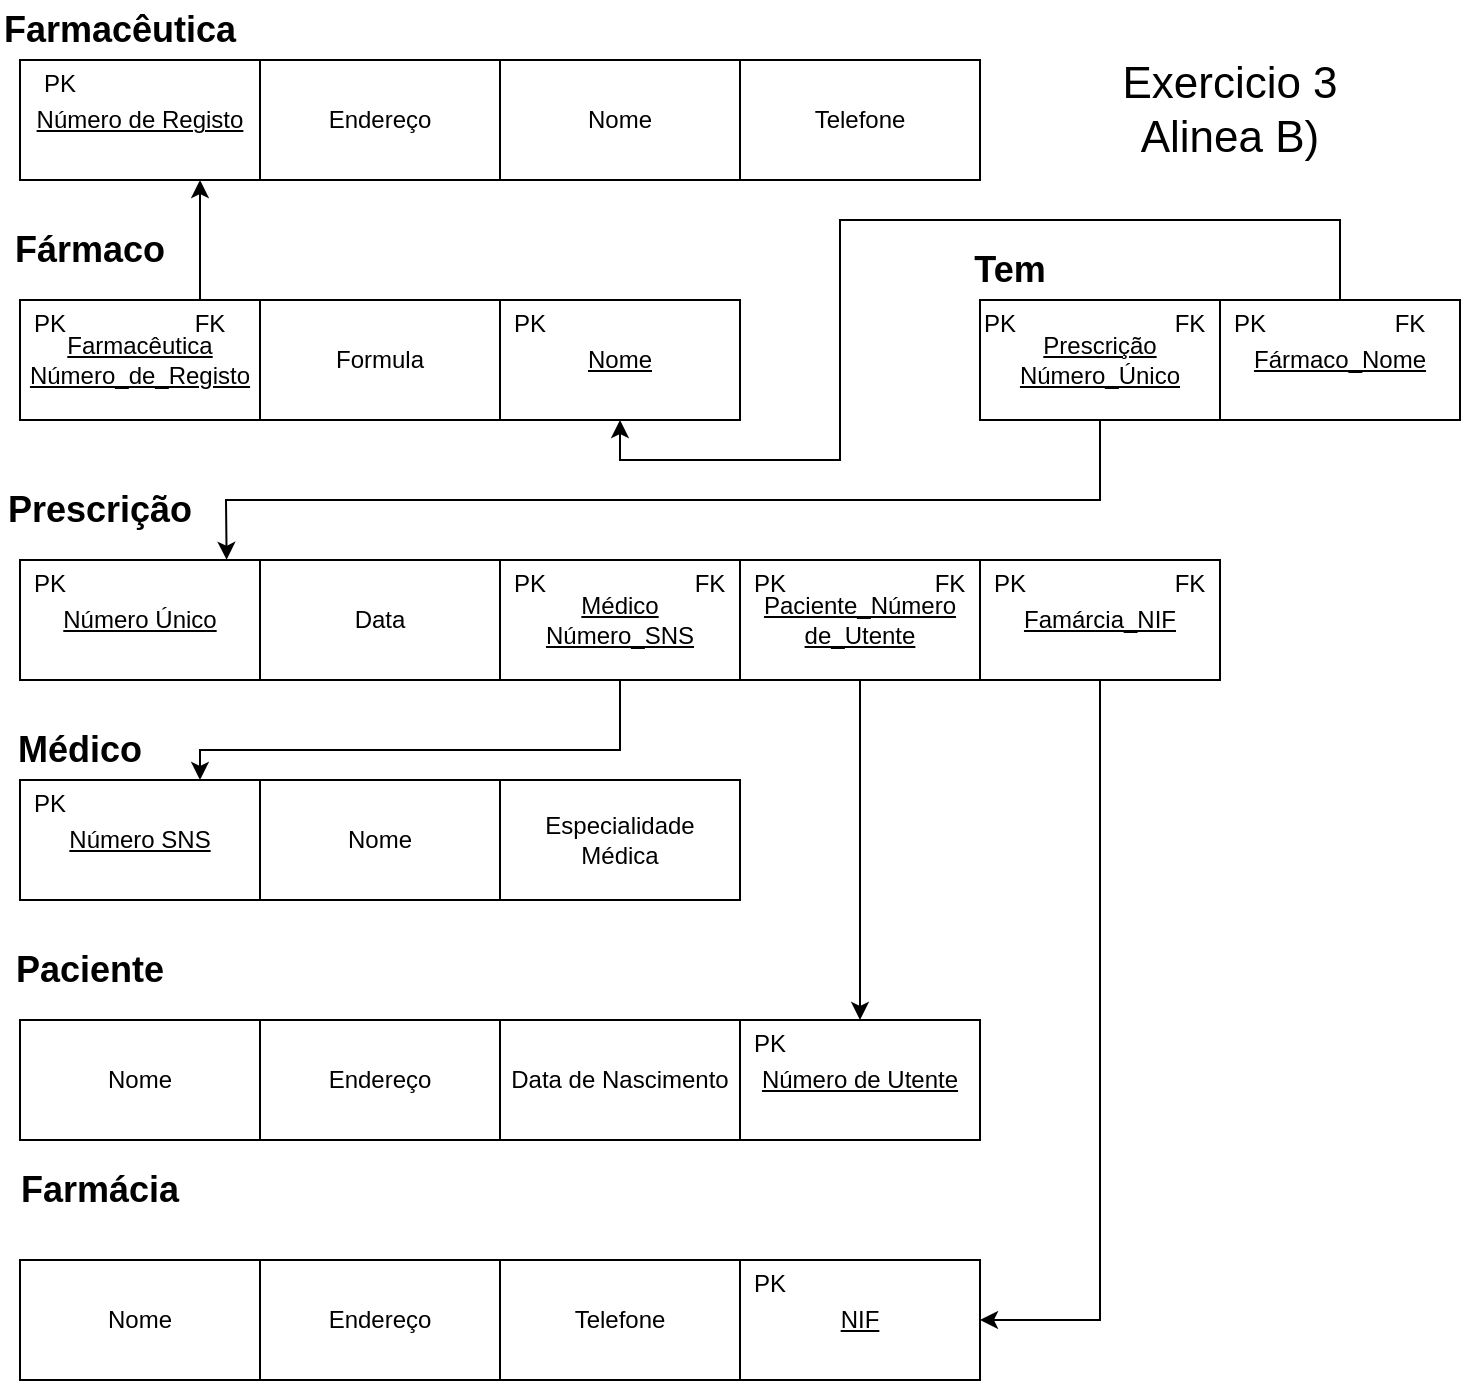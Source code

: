 <mxfile version="21.0.6" type="device"><diagram id="e1ZUcDwEIk89_z_dT6e8" name="Page-1"><mxGraphModel dx="1196" dy="563" grid="1" gridSize="10" guides="1" tooltips="1" connect="1" arrows="1" fold="1" page="1" pageScale="1" pageWidth="850" pageHeight="1100" math="0" shadow="0"><root><mxCell id="0"/><mxCell id="1" parent="0"/><mxCell id="mJR4jNnANdIEDXLoKPRt-1" value="&lt;u&gt;Número Único&lt;/u&gt;" style="rounded=0;whiteSpace=wrap;html=1;" parent="1" vertex="1"><mxGeometry x="80" y="290" width="120" height="60" as="geometry"/></mxCell><mxCell id="mJR4jNnANdIEDXLoKPRt-2" value="Data" style="rounded=0;whiteSpace=wrap;html=1;" parent="1" vertex="1"><mxGeometry x="200" y="290" width="120" height="60" as="geometry"/></mxCell><mxCell id="mJR4jNnANdIEDXLoKPRt-3" value="Prescrição" style="text;html=1;strokeColor=none;fillColor=none;align=center;verticalAlign=middle;whiteSpace=wrap;rounded=0;fontSize=18;fontStyle=1" parent="1" vertex="1"><mxGeometry x="85" y="250" width="70" height="30" as="geometry"/></mxCell><mxCell id="mJR4jNnANdIEDXLoKPRt-10" value="&lt;u&gt;Número de Registo&lt;/u&gt;" style="rounded=0;whiteSpace=wrap;html=1;" parent="1" vertex="1"><mxGeometry x="80" y="40" width="120" height="60" as="geometry"/></mxCell><mxCell id="mJR4jNnANdIEDXLoKPRt-11" value="Nome" style="rounded=0;whiteSpace=wrap;html=1;" parent="1" vertex="1"><mxGeometry x="320" y="40" width="120" height="60" as="geometry"/></mxCell><mxCell id="mJR4jNnANdIEDXLoKPRt-12" value="Farmacêutica" style="text;html=1;strokeColor=none;fillColor=none;align=center;verticalAlign=middle;whiteSpace=wrap;rounded=0;fontSize=18;fontStyle=1" parent="1" vertex="1"><mxGeometry x="85" y="10" width="90" height="30" as="geometry"/></mxCell><mxCell id="mJR4jNnANdIEDXLoKPRt-13" value="Endereço" style="rounded=0;whiteSpace=wrap;html=1;" parent="1" vertex="1"><mxGeometry x="200" y="40" width="120" height="60" as="geometry"/></mxCell><mxCell id="mJR4jNnANdIEDXLoKPRt-14" value="Telefone" style="rounded=0;whiteSpace=wrap;html=1;" parent="1" vertex="1"><mxGeometry x="440" y="40" width="120" height="60" as="geometry"/></mxCell><mxCell id="mJR4jNnANdIEDXLoKPRt-15" value="Endereço" style="rounded=0;whiteSpace=wrap;html=1;" parent="1" vertex="1"><mxGeometry x="200" y="640" width="120" height="60" as="geometry"/></mxCell><mxCell id="mJR4jNnANdIEDXLoKPRt-16" value="Nome" style="rounded=0;whiteSpace=wrap;html=1;" parent="1" vertex="1"><mxGeometry x="80" y="640" width="120" height="60" as="geometry"/></mxCell><mxCell id="mJR4jNnANdIEDXLoKPRt-17" value="Farmácia" style="text;html=1;strokeColor=none;fillColor=none;align=center;verticalAlign=middle;whiteSpace=wrap;rounded=0;fontSize=18;fontStyle=1" parent="1" vertex="1"><mxGeometry x="85" y="590" width="70" height="30" as="geometry"/></mxCell><mxCell id="mJR4jNnANdIEDXLoKPRt-18" value="&lt;u&gt;NIF&lt;/u&gt;" style="rounded=0;whiteSpace=wrap;html=1;" parent="1" vertex="1"><mxGeometry x="440" y="640" width="120" height="60" as="geometry"/></mxCell><mxCell id="mJR4jNnANdIEDXLoKPRt-20" value="&lt;u&gt;Número de Utente&lt;/u&gt;" style="rounded=0;whiteSpace=wrap;html=1;" parent="1" vertex="1"><mxGeometry x="440" y="520" width="120" height="60" as="geometry"/></mxCell><mxCell id="mJR4jNnANdIEDXLoKPRt-21" value="Data de Nascimento" style="rounded=0;whiteSpace=wrap;html=1;" parent="1" vertex="1"><mxGeometry x="320" y="520" width="120" height="60" as="geometry"/></mxCell><mxCell id="mJR4jNnANdIEDXLoKPRt-22" value="Paciente" style="text;html=1;strokeColor=none;fillColor=none;align=center;verticalAlign=middle;whiteSpace=wrap;rounded=0;fontSize=18;fontStyle=1" parent="1" vertex="1"><mxGeometry x="80" y="480" width="70" height="30" as="geometry"/></mxCell><mxCell id="mJR4jNnANdIEDXLoKPRt-23" value="Nome" style="rounded=0;whiteSpace=wrap;html=1;" parent="1" vertex="1"><mxGeometry x="80" y="520" width="120" height="60" as="geometry"/></mxCell><mxCell id="mJR4jNnANdIEDXLoKPRt-24" value="Endereço" style="rounded=0;whiteSpace=wrap;html=1;" parent="1" vertex="1"><mxGeometry x="200" y="520" width="120" height="60" as="geometry"/></mxCell><mxCell id="mJR4jNnANdIEDXLoKPRt-25" value="&lt;u&gt;Nome&lt;/u&gt;" style="rounded=0;whiteSpace=wrap;html=1;" parent="1" vertex="1"><mxGeometry x="320" y="160" width="120" height="60" as="geometry"/></mxCell><mxCell id="mJR4jNnANdIEDXLoKPRt-26" value="Formula" style="rounded=0;whiteSpace=wrap;html=1;" parent="1" vertex="1"><mxGeometry x="200" y="160" width="120" height="60" as="geometry"/></mxCell><mxCell id="mJR4jNnANdIEDXLoKPRt-27" value="Fármaco" style="text;html=1;strokeColor=none;fillColor=none;align=center;verticalAlign=middle;whiteSpace=wrap;rounded=0;fontSize=18;fontStyle=1" parent="1" vertex="1"><mxGeometry x="80" y="120" width="70" height="30" as="geometry"/></mxCell><mxCell id="mJR4jNnANdIEDXLoKPRt-34" value="&lt;u&gt;Médico&lt;br&gt;Número_SNS&lt;/u&gt;" style="rounded=0;whiteSpace=wrap;html=1;" parent="1" vertex="1"><mxGeometry x="320" y="290" width="120" height="60" as="geometry"/></mxCell><mxCell id="mJR4jNnANdIEDXLoKPRt-35" value="&lt;u&gt;Paciente_Número&lt;br&gt;de_Utente&lt;br&gt;&lt;/u&gt;" style="rounded=0;whiteSpace=wrap;html=1;" parent="1" vertex="1"><mxGeometry x="440" y="290" width="120" height="60" as="geometry"/></mxCell><mxCell id="mJR4jNnANdIEDXLoKPRt-38" value="&lt;u&gt;Farmacêutica&lt;br&gt;Número_de_Registo&lt;/u&gt;" style="rounded=0;whiteSpace=wrap;html=1;" parent="1" vertex="1"><mxGeometry x="80" y="160" width="120" height="60" as="geometry"/></mxCell><mxCell id="mJR4jNnANdIEDXLoKPRt-44" value="&lt;u&gt;Prescrição&lt;br&gt;Número_Único&lt;/u&gt;" style="rounded=0;whiteSpace=wrap;html=1;" parent="1" vertex="1"><mxGeometry x="560" y="160" width="120" height="60" as="geometry"/></mxCell><mxCell id="mJR4jNnANdIEDXLoKPRt-45" value="Tem" style="text;html=1;strokeColor=none;fillColor=none;align=center;verticalAlign=middle;whiteSpace=wrap;rounded=0;fontSize=18;fontStyle=1" parent="1" vertex="1"><mxGeometry x="555" y="130" width="40" height="30" as="geometry"/></mxCell><mxCell id="mJR4jNnANdIEDXLoKPRt-46" value="&lt;u&gt;Fármaco_Nome&lt;/u&gt;" style="rounded=0;whiteSpace=wrap;html=1;" parent="1" vertex="1"><mxGeometry x="680" y="160" width="120" height="60" as="geometry"/></mxCell><mxCell id="mJR4jNnANdIEDXLoKPRt-50" value="Telefone" style="rounded=0;whiteSpace=wrap;html=1;" parent="1" vertex="1"><mxGeometry x="320" y="640" width="120" height="60" as="geometry"/></mxCell><mxCell id="mJR4jNnANdIEDXLoKPRt-53" value="&lt;u&gt;Famárcia_NIF&lt;br&gt;&lt;/u&gt;" style="rounded=0;whiteSpace=wrap;html=1;" parent="1" vertex="1"><mxGeometry x="560" y="290" width="120" height="60" as="geometry"/></mxCell><mxCell id="fZlBUKeY1A34CoHcBemb-9" value="&lt;font style=&quot;font-size: 12px&quot;&gt;PK&lt;/font&gt;" style="text;html=1;strokeColor=none;fillColor=none;align=center;verticalAlign=middle;whiteSpace=wrap;rounded=0;fontSize=18;" parent="1" vertex="1"><mxGeometry x="70" y="290" width="50" height="20" as="geometry"/></mxCell><mxCell id="fZlBUKeY1A34CoHcBemb-11" value="&lt;font style=&quot;font-size: 12px&quot;&gt;PK&lt;/font&gt;" style="text;html=1;strokeColor=none;fillColor=none;align=center;verticalAlign=middle;whiteSpace=wrap;rounded=0;fontSize=18;" parent="1" vertex="1"><mxGeometry x="310" y="290" width="50" height="20" as="geometry"/></mxCell><mxCell id="fZlBUKeY1A34CoHcBemb-12" value="&lt;font style=&quot;font-size: 12px&quot;&gt;FK&lt;/font&gt;" style="text;html=1;strokeColor=none;fillColor=none;align=center;verticalAlign=middle;whiteSpace=wrap;rounded=0;fontSize=18;" parent="1" vertex="1"><mxGeometry x="400" y="290" width="50" height="20" as="geometry"/></mxCell><mxCell id="fZlBUKeY1A34CoHcBemb-13" value="&lt;font style=&quot;font-size: 12px&quot;&gt;PK&lt;/font&gt;" style="text;html=1;strokeColor=none;fillColor=none;align=center;verticalAlign=middle;whiteSpace=wrap;rounded=0;fontSize=18;" parent="1" vertex="1"><mxGeometry x="430" y="290" width="50" height="20" as="geometry"/></mxCell><mxCell id="fZlBUKeY1A34CoHcBemb-14" value="&lt;font style=&quot;font-size: 12px&quot;&gt;FK&lt;/font&gt;" style="text;html=1;strokeColor=none;fillColor=none;align=center;verticalAlign=middle;whiteSpace=wrap;rounded=0;fontSize=18;" parent="1" vertex="1"><mxGeometry x="520" y="290" width="50" height="20" as="geometry"/></mxCell><mxCell id="fZlBUKeY1A34CoHcBemb-15" value="&lt;font style=&quot;font-size: 12px&quot;&gt;PK&lt;/font&gt;" style="text;html=1;strokeColor=none;fillColor=none;align=center;verticalAlign=middle;whiteSpace=wrap;rounded=0;fontSize=18;" parent="1" vertex="1"><mxGeometry x="550" y="290" width="50" height="20" as="geometry"/></mxCell><mxCell id="fZlBUKeY1A34CoHcBemb-16" value="&lt;font style=&quot;font-size: 12px&quot;&gt;FK&lt;/font&gt;" style="text;html=1;strokeColor=none;fillColor=none;align=center;verticalAlign=middle;whiteSpace=wrap;rounded=0;fontSize=18;" parent="1" vertex="1"><mxGeometry x="640" y="290" width="50" height="20" as="geometry"/></mxCell><mxCell id="fZlBUKeY1A34CoHcBemb-17" value="&lt;font style=&quot;font-size: 12px&quot;&gt;PK&lt;/font&gt;" style="text;html=1;strokeColor=none;fillColor=none;align=center;verticalAlign=middle;whiteSpace=wrap;rounded=0;fontSize=18;" parent="1" vertex="1"><mxGeometry x="310" y="160" width="50" height="20" as="geometry"/></mxCell><mxCell id="fZlBUKeY1A34CoHcBemb-19" value="&lt;font style=&quot;font-size: 12px&quot;&gt;PK&lt;/font&gt;" style="text;html=1;strokeColor=none;fillColor=none;align=center;verticalAlign=middle;whiteSpace=wrap;rounded=0;fontSize=18;" parent="1" vertex="1"><mxGeometry x="70" y="160" width="50" height="20" as="geometry"/></mxCell><mxCell id="fZlBUKeY1A34CoHcBemb-20" value="&lt;font style=&quot;font-size: 12px&quot;&gt;FK&lt;/font&gt;" style="text;html=1;strokeColor=none;fillColor=none;align=center;verticalAlign=middle;whiteSpace=wrap;rounded=0;fontSize=18;" parent="1" vertex="1"><mxGeometry x="150" y="160" width="50" height="20" as="geometry"/></mxCell><mxCell id="fZlBUKeY1A34CoHcBemb-22" value="&lt;font style=&quot;font-size: 12px&quot;&gt;PK&lt;/font&gt;" style="text;html=1;strokeColor=none;fillColor=none;align=center;verticalAlign=middle;whiteSpace=wrap;rounded=0;fontSize=18;" parent="1" vertex="1"><mxGeometry x="75" y="40" width="50" height="20" as="geometry"/></mxCell><mxCell id="fZlBUKeY1A34CoHcBemb-24" value="&lt;font style=&quot;font-size: 12px&quot;&gt;PK&lt;/font&gt;" style="text;html=1;strokeColor=none;fillColor=none;align=center;verticalAlign=middle;whiteSpace=wrap;rounded=0;fontSize=18;" parent="1" vertex="1"><mxGeometry x="430" y="520" width="50" height="20" as="geometry"/></mxCell><mxCell id="fZlBUKeY1A34CoHcBemb-25" value="&lt;font style=&quot;font-size: 12px&quot;&gt;PK&lt;/font&gt;" style="text;html=1;strokeColor=none;fillColor=none;align=center;verticalAlign=middle;whiteSpace=wrap;rounded=0;fontSize=18;" parent="1" vertex="1"><mxGeometry x="545" y="160" width="50" height="20" as="geometry"/></mxCell><mxCell id="fZlBUKeY1A34CoHcBemb-26" value="&lt;font style=&quot;font-size: 12px&quot;&gt;FK&lt;/font&gt;" style="text;html=1;strokeColor=none;fillColor=none;align=center;verticalAlign=middle;whiteSpace=wrap;rounded=0;fontSize=18;" parent="1" vertex="1"><mxGeometry x="640" y="160" width="50" height="20" as="geometry"/></mxCell><mxCell id="fZlBUKeY1A34CoHcBemb-27" value="&lt;font style=&quot;font-size: 12px&quot;&gt;PK&lt;/font&gt;" style="text;html=1;strokeColor=none;fillColor=none;align=center;verticalAlign=middle;whiteSpace=wrap;rounded=0;fontSize=18;" parent="1" vertex="1"><mxGeometry x="670" y="160" width="50" height="20" as="geometry"/></mxCell><mxCell id="fZlBUKeY1A34CoHcBemb-28" value="&lt;font style=&quot;font-size: 12px&quot;&gt;FK&lt;/font&gt;" style="text;html=1;strokeColor=none;fillColor=none;align=center;verticalAlign=middle;whiteSpace=wrap;rounded=0;fontSize=18;" parent="1" vertex="1"><mxGeometry x="750" y="160" width="50" height="20" as="geometry"/></mxCell><mxCell id="fZlBUKeY1A34CoHcBemb-29" value="&lt;u&gt;Número SNS&lt;/u&gt;" style="rounded=0;whiteSpace=wrap;html=1;" parent="1" vertex="1"><mxGeometry x="80" y="400" width="120" height="60" as="geometry"/></mxCell><mxCell id="fZlBUKeY1A34CoHcBemb-30" value="Nome" style="rounded=0;whiteSpace=wrap;html=1;" parent="1" vertex="1"><mxGeometry x="200" y="400" width="120" height="60" as="geometry"/></mxCell><mxCell id="fZlBUKeY1A34CoHcBemb-31" value="Médico" style="text;html=1;strokeColor=none;fillColor=none;align=center;verticalAlign=middle;whiteSpace=wrap;rounded=0;fontSize=18;fontStyle=1" parent="1" vertex="1"><mxGeometry x="85" y="370" width="50" height="30" as="geometry"/></mxCell><mxCell id="fZlBUKeY1A34CoHcBemb-32" value="Especialidade &lt;br&gt;Médica" style="rounded=0;whiteSpace=wrap;html=1;" parent="1" vertex="1"><mxGeometry x="320" y="400" width="120" height="60" as="geometry"/></mxCell><mxCell id="fZlBUKeY1A34CoHcBemb-33" value="&lt;font style=&quot;font-size: 12px&quot;&gt;PK&lt;/font&gt;" style="text;html=1;strokeColor=none;fillColor=none;align=center;verticalAlign=middle;whiteSpace=wrap;rounded=0;fontSize=18;" parent="1" vertex="1"><mxGeometry x="70" y="400" width="50" height="20" as="geometry"/></mxCell><mxCell id="fZlBUKeY1A34CoHcBemb-34" value="" style="endArrow=classic;html=1;rounded=0;fontSize=12;exitX=0.5;exitY=1;exitDx=0;exitDy=0;entryX=0.5;entryY=0;entryDx=0;entryDy=0;" parent="1" source="mJR4jNnANdIEDXLoKPRt-35" target="mJR4jNnANdIEDXLoKPRt-20" edge="1"><mxGeometry width="50" height="50" relative="1" as="geometry"><mxPoint x="480" y="300" as="sourcePoint"/><mxPoint x="540" y="581" as="targetPoint"/><Array as="points"><mxPoint x="500" y="410"/><mxPoint x="500" y="480"/></Array></mxGeometry></mxCell><mxCell id="fZlBUKeY1A34CoHcBemb-35" value="" style="endArrow=classic;html=1;rounded=0;fontSize=12;exitX=0.5;exitY=1;exitDx=0;exitDy=0;entryX=0.75;entryY=0;entryDx=0;entryDy=0;" parent="1" source="mJR4jNnANdIEDXLoKPRt-34" target="fZlBUKeY1A34CoHcBemb-29" edge="1"><mxGeometry width="50" height="50" relative="1" as="geometry"><mxPoint x="340" y="440" as="sourcePoint"/><mxPoint x="390" y="390" as="targetPoint"/><Array as="points"><mxPoint x="380" y="385"/><mxPoint x="170" y="385"/></Array></mxGeometry></mxCell><mxCell id="fZlBUKeY1A34CoHcBemb-38" value="&lt;font style=&quot;font-size: 12px&quot;&gt;PK&lt;/font&gt;" style="text;html=1;strokeColor=none;fillColor=none;align=center;verticalAlign=middle;whiteSpace=wrap;rounded=0;fontSize=18;" parent="1" vertex="1"><mxGeometry x="430" y="640" width="50" height="20" as="geometry"/></mxCell><mxCell id="fZlBUKeY1A34CoHcBemb-39" value="" style="endArrow=classic;html=1;rounded=0;fontSize=12;exitX=0.5;exitY=1;exitDx=0;exitDy=0;entryX=1;entryY=0.5;entryDx=0;entryDy=0;" parent="1" source="mJR4jNnANdIEDXLoKPRt-53" target="mJR4jNnANdIEDXLoKPRt-18" edge="1"><mxGeometry width="50" height="50" relative="1" as="geometry"><mxPoint x="340" y="560" as="sourcePoint"/><mxPoint x="390" y="510" as="targetPoint"/><Array as="points"><mxPoint x="620" y="450"/><mxPoint x="620" y="670"/></Array></mxGeometry></mxCell><mxCell id="fZlBUKeY1A34CoHcBemb-40" value="" style="endArrow=classic;html=1;rounded=0;fontSize=12;exitX=0.5;exitY=0;exitDx=0;exitDy=0;entryX=0.5;entryY=1;entryDx=0;entryDy=0;" parent="1" source="mJR4jNnANdIEDXLoKPRt-46" target="mJR4jNnANdIEDXLoKPRt-25" edge="1"><mxGeometry width="50" height="50" relative="1" as="geometry"><mxPoint x="400" y="440" as="sourcePoint"/><mxPoint x="450" y="390" as="targetPoint"/><Array as="points"><mxPoint x="740" y="120"/><mxPoint x="490" y="120"/><mxPoint x="490" y="240"/><mxPoint x="380" y="240"/></Array></mxGeometry></mxCell><mxCell id="fZlBUKeY1A34CoHcBemb-41" value="" style="endArrow=classic;html=1;rounded=0;fontSize=12;entryX=0.861;entryY=-0.002;entryDx=0;entryDy=0;entryPerimeter=0;" parent="1" target="mJR4jNnANdIEDXLoKPRt-1" edge="1"><mxGeometry width="50" height="50" relative="1" as="geometry"><mxPoint x="620" y="220" as="sourcePoint"/><mxPoint x="450" y="390" as="targetPoint"/><Array as="points"><mxPoint x="620" y="260"/><mxPoint x="183" y="260"/></Array></mxGeometry></mxCell><mxCell id="fZlBUKeY1A34CoHcBemb-42" value="" style="endArrow=classic;html=1;rounded=0;fontSize=12;exitX=0.75;exitY=0;exitDx=0;exitDy=0;entryX=0.75;entryY=1;entryDx=0;entryDy=0;" parent="1" source="mJR4jNnANdIEDXLoKPRt-38" target="mJR4jNnANdIEDXLoKPRt-10" edge="1"><mxGeometry width="50" height="50" relative="1" as="geometry"><mxPoint x="400" y="440" as="sourcePoint"/><mxPoint x="450" y="390" as="targetPoint"/><Array as="points"/></mxGeometry></mxCell><mxCell id="uYFrKdgZGCUQPKHgNUnL-4" value="&lt;font style=&quot;font-size: 22px;&quot;&gt;Exercicio 3&lt;br&gt;Alinea B)&lt;/font&gt;" style="text;html=1;strokeColor=none;fillColor=none;align=center;verticalAlign=middle;whiteSpace=wrap;rounded=0;" vertex="1" parent="1"><mxGeometry x="610" y="20" width="150" height="90" as="geometry"/></mxCell></root></mxGraphModel></diagram></mxfile>